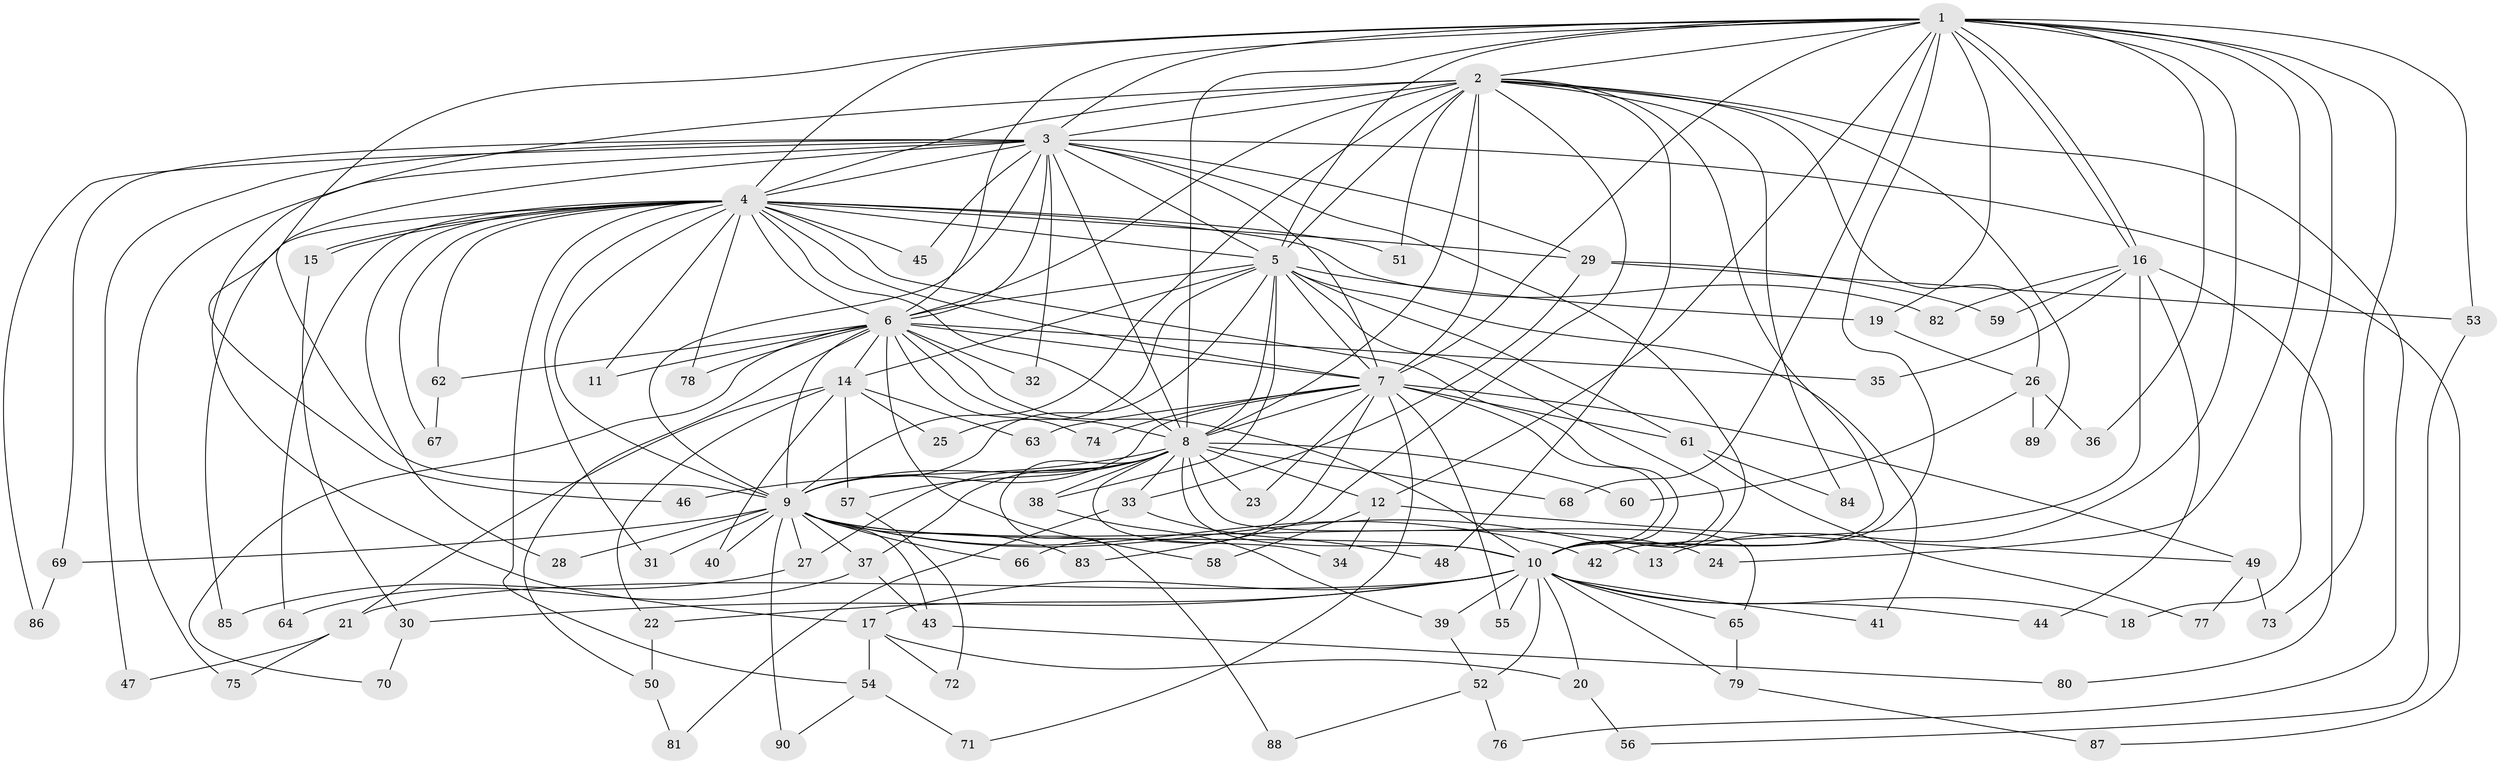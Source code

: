// Generated by graph-tools (version 1.1) at 2025/34/03/09/25 02:34:41]
// undirected, 90 vertices, 205 edges
graph export_dot {
graph [start="1"]
  node [color=gray90,style=filled];
  1;
  2;
  3;
  4;
  5;
  6;
  7;
  8;
  9;
  10;
  11;
  12;
  13;
  14;
  15;
  16;
  17;
  18;
  19;
  20;
  21;
  22;
  23;
  24;
  25;
  26;
  27;
  28;
  29;
  30;
  31;
  32;
  33;
  34;
  35;
  36;
  37;
  38;
  39;
  40;
  41;
  42;
  43;
  44;
  45;
  46;
  47;
  48;
  49;
  50;
  51;
  52;
  53;
  54;
  55;
  56;
  57;
  58;
  59;
  60;
  61;
  62;
  63;
  64;
  65;
  66;
  67;
  68;
  69;
  70;
  71;
  72;
  73;
  74;
  75;
  76;
  77;
  78;
  79;
  80;
  81;
  82;
  83;
  84;
  85;
  86;
  87;
  88;
  89;
  90;
  1 -- 2;
  1 -- 3;
  1 -- 4;
  1 -- 5;
  1 -- 6;
  1 -- 7;
  1 -- 8;
  1 -- 9;
  1 -- 10;
  1 -- 12;
  1 -- 13;
  1 -- 16;
  1 -- 16;
  1 -- 18;
  1 -- 19;
  1 -- 24;
  1 -- 36;
  1 -- 53;
  1 -- 68;
  1 -- 73;
  2 -- 3;
  2 -- 4;
  2 -- 5;
  2 -- 6;
  2 -- 7;
  2 -- 8;
  2 -- 9;
  2 -- 10;
  2 -- 17;
  2 -- 26;
  2 -- 48;
  2 -- 51;
  2 -- 76;
  2 -- 83;
  2 -- 84;
  2 -- 89;
  3 -- 4;
  3 -- 5;
  3 -- 6;
  3 -- 7;
  3 -- 8;
  3 -- 9;
  3 -- 10;
  3 -- 29;
  3 -- 32;
  3 -- 45;
  3 -- 46;
  3 -- 47;
  3 -- 69;
  3 -- 75;
  3 -- 86;
  3 -- 87;
  4 -- 5;
  4 -- 6;
  4 -- 7;
  4 -- 8;
  4 -- 9;
  4 -- 10;
  4 -- 11;
  4 -- 15;
  4 -- 15;
  4 -- 28;
  4 -- 29;
  4 -- 31;
  4 -- 45;
  4 -- 51;
  4 -- 54;
  4 -- 62;
  4 -- 64;
  4 -- 67;
  4 -- 78;
  4 -- 82;
  4 -- 85;
  5 -- 6;
  5 -- 7;
  5 -- 8;
  5 -- 9;
  5 -- 10;
  5 -- 14;
  5 -- 19;
  5 -- 25;
  5 -- 38;
  5 -- 41;
  5 -- 61;
  6 -- 7;
  6 -- 8;
  6 -- 9;
  6 -- 10;
  6 -- 11;
  6 -- 14;
  6 -- 32;
  6 -- 35;
  6 -- 50;
  6 -- 58;
  6 -- 62;
  6 -- 70;
  6 -- 74;
  6 -- 78;
  7 -- 8;
  7 -- 9;
  7 -- 10;
  7 -- 23;
  7 -- 49;
  7 -- 55;
  7 -- 61;
  7 -- 63;
  7 -- 66;
  7 -- 71;
  7 -- 74;
  8 -- 9;
  8 -- 10;
  8 -- 12;
  8 -- 23;
  8 -- 27;
  8 -- 33;
  8 -- 34;
  8 -- 37;
  8 -- 38;
  8 -- 46;
  8 -- 57;
  8 -- 60;
  8 -- 65;
  8 -- 68;
  8 -- 88;
  9 -- 10;
  9 -- 13;
  9 -- 24;
  9 -- 27;
  9 -- 28;
  9 -- 31;
  9 -- 37;
  9 -- 40;
  9 -- 42;
  9 -- 43;
  9 -- 66;
  9 -- 69;
  9 -- 83;
  9 -- 90;
  10 -- 17;
  10 -- 18;
  10 -- 20;
  10 -- 21;
  10 -- 22;
  10 -- 30;
  10 -- 39;
  10 -- 41;
  10 -- 44;
  10 -- 52;
  10 -- 55;
  10 -- 65;
  10 -- 79;
  12 -- 34;
  12 -- 49;
  12 -- 58;
  14 -- 21;
  14 -- 22;
  14 -- 25;
  14 -- 40;
  14 -- 57;
  14 -- 63;
  15 -- 30;
  16 -- 35;
  16 -- 42;
  16 -- 44;
  16 -- 59;
  16 -- 80;
  16 -- 82;
  17 -- 20;
  17 -- 54;
  17 -- 72;
  19 -- 26;
  20 -- 56;
  21 -- 47;
  21 -- 75;
  22 -- 50;
  26 -- 36;
  26 -- 60;
  26 -- 89;
  27 -- 85;
  29 -- 33;
  29 -- 53;
  29 -- 59;
  30 -- 70;
  33 -- 48;
  33 -- 81;
  37 -- 43;
  37 -- 64;
  38 -- 39;
  39 -- 52;
  43 -- 80;
  49 -- 73;
  49 -- 77;
  50 -- 81;
  52 -- 76;
  52 -- 88;
  53 -- 56;
  54 -- 71;
  54 -- 90;
  57 -- 72;
  61 -- 77;
  61 -- 84;
  62 -- 67;
  65 -- 79;
  69 -- 86;
  79 -- 87;
}
